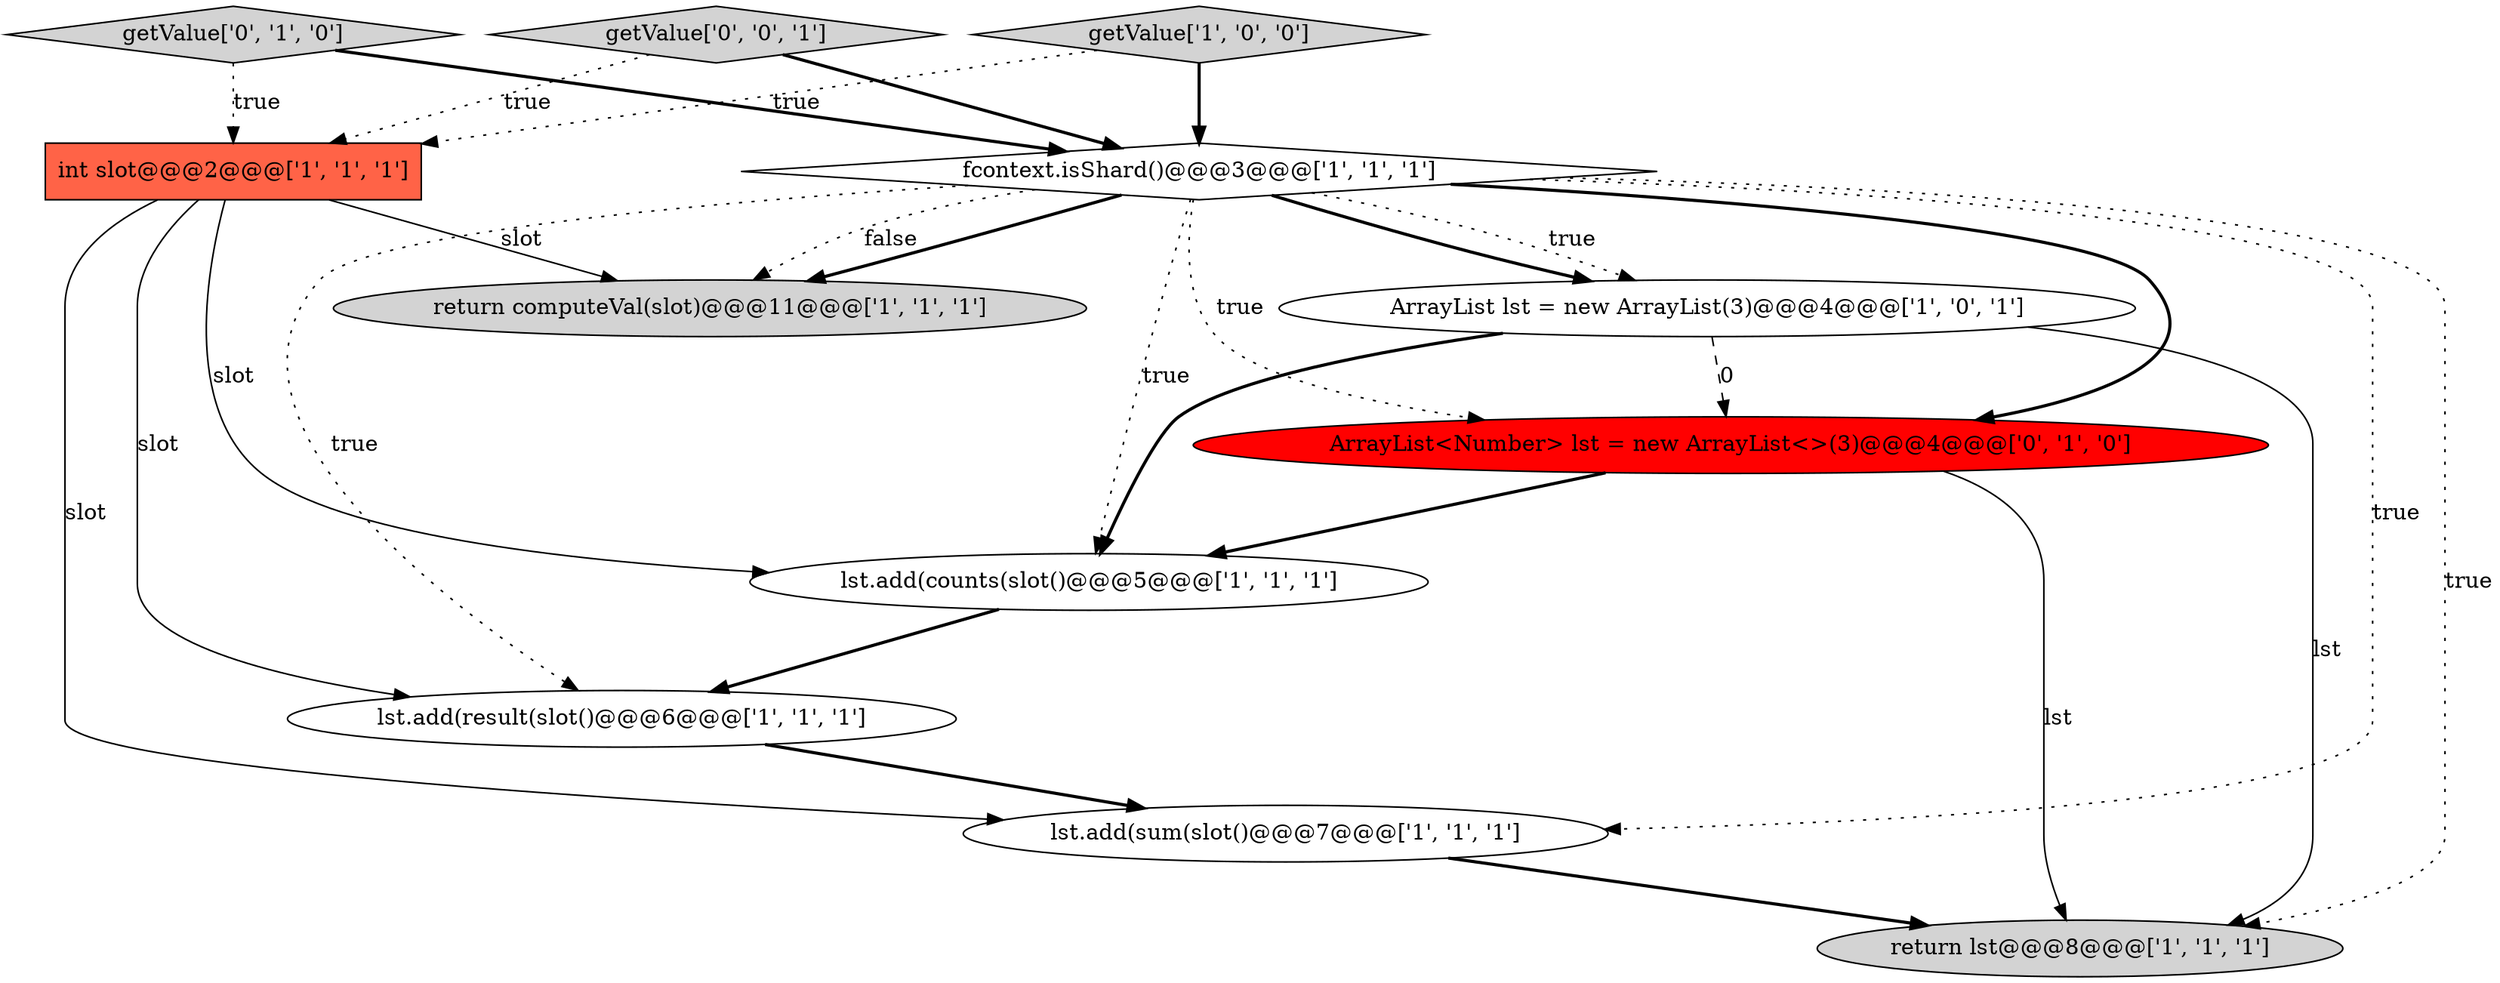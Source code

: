 digraph {
8 [style = filled, label = "int slot@@@2@@@['1', '1', '1']", fillcolor = tomato, shape = box image = "AAA0AAABBB1BBB"];
10 [style = filled, label = "getValue['0', '1', '0']", fillcolor = lightgray, shape = diamond image = "AAA0AAABBB2BBB"];
5 [style = filled, label = "return computeVal(slot)@@@11@@@['1', '1', '1']", fillcolor = lightgray, shape = ellipse image = "AAA0AAABBB1BBB"];
0 [style = filled, label = "return lst@@@8@@@['1', '1', '1']", fillcolor = lightgray, shape = ellipse image = "AAA0AAABBB1BBB"];
7 [style = filled, label = "lst.add(counts(slot()@@@5@@@['1', '1', '1']", fillcolor = white, shape = ellipse image = "AAA0AAABBB1BBB"];
4 [style = filled, label = "fcontext.isShard()@@@3@@@['1', '1', '1']", fillcolor = white, shape = diamond image = "AAA0AAABBB1BBB"];
9 [style = filled, label = "ArrayList<Number> lst = new ArrayList<>(3)@@@4@@@['0', '1', '0']", fillcolor = red, shape = ellipse image = "AAA1AAABBB2BBB"];
6 [style = filled, label = "lst.add(result(slot()@@@6@@@['1', '1', '1']", fillcolor = white, shape = ellipse image = "AAA0AAABBB1BBB"];
11 [style = filled, label = "getValue['0', '0', '1']", fillcolor = lightgray, shape = diamond image = "AAA0AAABBB3BBB"];
2 [style = filled, label = "lst.add(sum(slot()@@@7@@@['1', '1', '1']", fillcolor = white, shape = ellipse image = "AAA0AAABBB1BBB"];
3 [style = filled, label = "getValue['1', '0', '0']", fillcolor = lightgray, shape = diamond image = "AAA0AAABBB1BBB"];
1 [style = filled, label = "ArrayList lst = new ArrayList(3)@@@4@@@['1', '0', '1']", fillcolor = white, shape = ellipse image = "AAA0AAABBB1BBB"];
4->6 [style = dotted, label="true"];
4->9 [style = bold, label=""];
10->8 [style = dotted, label="true"];
4->1 [style = dotted, label="true"];
4->0 [style = dotted, label="true"];
11->4 [style = bold, label=""];
4->5 [style = dotted, label="false"];
4->7 [style = dotted, label="true"];
1->9 [style = dashed, label="0"];
9->7 [style = bold, label=""];
1->7 [style = bold, label=""];
3->4 [style = bold, label=""];
8->7 [style = solid, label="slot"];
8->2 [style = solid, label="slot"];
1->0 [style = solid, label="lst"];
6->2 [style = bold, label=""];
2->0 [style = bold, label=""];
7->6 [style = bold, label=""];
9->0 [style = solid, label="lst"];
10->4 [style = bold, label=""];
11->8 [style = dotted, label="true"];
4->1 [style = bold, label=""];
8->5 [style = solid, label="slot"];
4->9 [style = dotted, label="true"];
3->8 [style = dotted, label="true"];
8->6 [style = solid, label="slot"];
4->5 [style = bold, label=""];
4->2 [style = dotted, label="true"];
}
